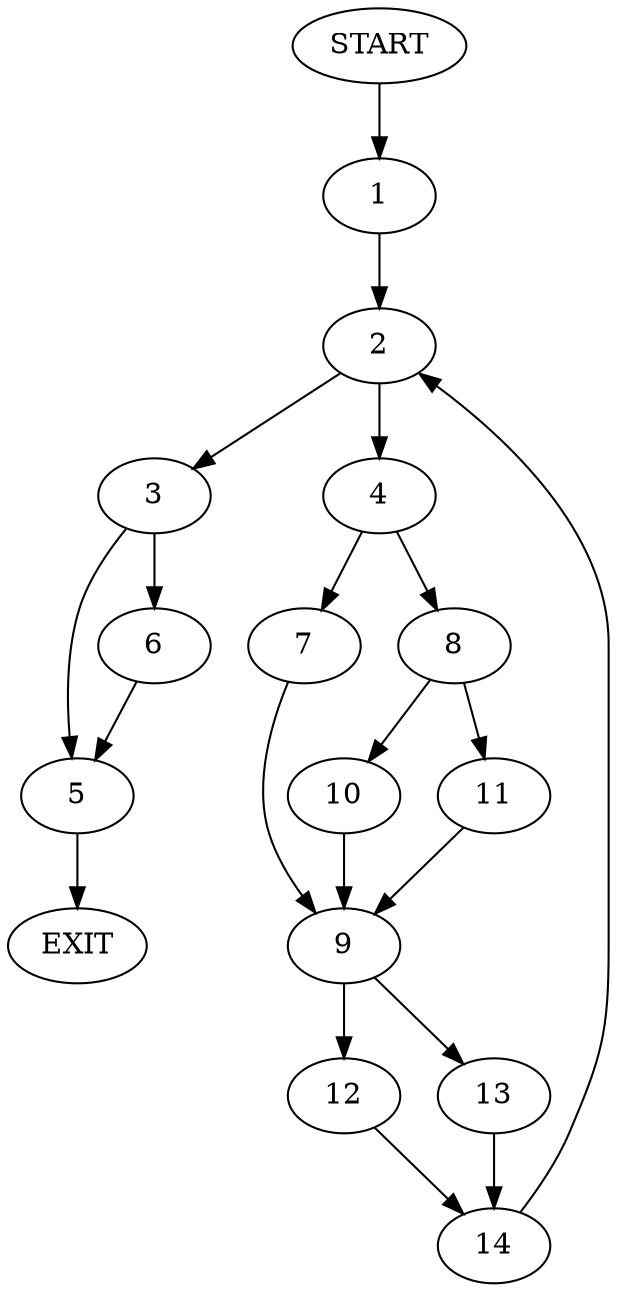 digraph {
0 [label="START"]
15 [label="EXIT"]
0 -> 1
1 -> 2
2 -> 3
2 -> 4
3 -> 5
3 -> 6
4 -> 7
4 -> 8
7 -> 9
8 -> 10
8 -> 11
9 -> 12
9 -> 13
10 -> 9
11 -> 9
12 -> 14
13 -> 14
14 -> 2
6 -> 5
5 -> 15
}
